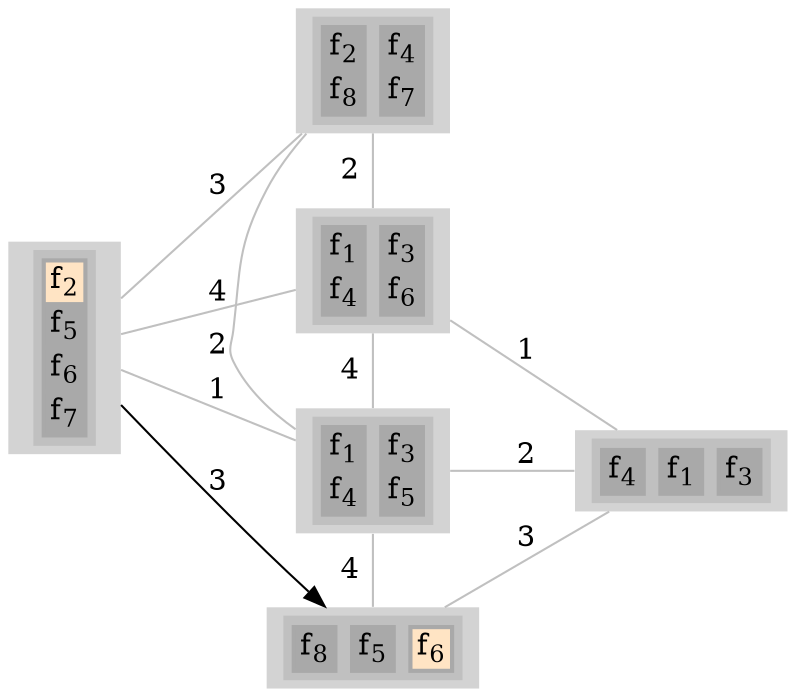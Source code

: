 digraph G
{
ranksep = "equally"
rankdir = LR
node [shape=none]
{rank = same; 1; };
{rank = same; 2; 3; 5; 6; };
{rank = same; 4; };
1[style=filled
label=<
<TABLE BORDER="0" BGCOLOR="grey">
<TR>
<TD>
<TABLE BORDER="0" BGCOLOR="darkgrey">
<TR><TD PORT="f2" BGCOLOR="bisque">f<SUB>2</SUB></TD></TR>
<TR><TD PORT="f5" BGCOLOR="darkgrey">f<SUB>5</SUB></TD></TR>
<TR><TD PORT="f6" BGCOLOR="darkgrey">f<SUB>6</SUB></TD></TR>
<TR><TD PORT="f7" BGCOLOR="darkgrey">f<SUB>7</SUB></TD></TR>
</TABLE>
</TD>
</TR>
</TABLE>>]

6[style=filled
label=<
<TABLE BORDER="0" BGCOLOR="grey">
<TR>
<TD>
<TABLE BORDER="0" BGCOLOR="darkgrey">
<TR><TD PORT="f8" BGCOLOR="darkgrey">f<SUB>8</SUB></TD></TR>
</TABLE>
</TD>
<TD>
<TABLE BORDER="0" BGCOLOR="darkgrey">
<TR><TD PORT="f5" BGCOLOR="darkgrey">f<SUB>5</SUB></TD></TR>
</TABLE>
</TD>
<TD>
<TABLE BORDER="0" BGCOLOR="darkgrey">
<TR><TD PORT="f6" BGCOLOR="bisque">f<SUB>6</SUB></TD></TR>
</TABLE>
</TD>
</TR>
</TABLE>>]

2[style=filled
label=<
<TABLE BORDER="0" BGCOLOR="grey">
<TR>
<TD>
<TABLE BORDER="0" BGCOLOR="darkgrey">
<TR><TD PORT="f2" BGCOLOR="darkgrey">f<SUB>2</SUB></TD></TR>
<TR><TD PORT="f8" BGCOLOR="darkgrey">f<SUB>8</SUB></TD></TR>
</TABLE>
</TD>
<TD>
<TABLE BORDER="0" BGCOLOR="darkgrey">
<TR><TD PORT="f4" BGCOLOR="darkgrey">f<SUB>4</SUB></TD></TR>
<TR><TD PORT="f7" BGCOLOR="darkgrey">f<SUB>7</SUB></TD></TR>
</TABLE>
</TD>
</TR>
</TABLE>>]

3[style=filled
label=<
<TABLE BORDER="0" BGCOLOR="grey">
<TR>
<TD>
<TABLE BORDER="0" BGCOLOR="darkgrey">
<TR><TD PORT="f1" BGCOLOR="darkgrey">f<SUB>1</SUB></TD></TR>
<TR><TD PORT="f4" BGCOLOR="darkgrey">f<SUB>4</SUB></TD></TR>
</TABLE>
</TD>
<TD>
<TABLE BORDER="0" BGCOLOR="darkgrey">
<TR><TD PORT="f3" BGCOLOR="darkgrey">f<SUB>3</SUB></TD></TR>
<TR><TD PORT="f6" BGCOLOR="darkgrey">f<SUB>6</SUB></TD></TR>
</TABLE>
</TD>
</TR>
</TABLE>>]

5[style=filled
label=<
<TABLE BORDER="0" BGCOLOR="grey">
<TR>
<TD>
<TABLE BORDER="0" BGCOLOR="darkgrey">
<TR><TD PORT="f1" BGCOLOR="darkgrey">f<SUB>1</SUB></TD></TR>
<TR><TD PORT="f4" BGCOLOR="darkgrey">f<SUB>4</SUB></TD></TR>
</TABLE>
</TD>
<TD>
<TABLE BORDER="0" BGCOLOR="darkgrey">
<TR><TD PORT="f3" BGCOLOR="darkgrey">f<SUB>3</SUB></TD></TR>
<TR><TD PORT="f5" BGCOLOR="darkgrey">f<SUB>5</SUB></TD></TR>
</TABLE>
</TD>
</TR>
</TABLE>>]

4[style=filled
label=<
<TABLE BORDER="0" BGCOLOR="grey">
<TR>
<TD>
<TABLE BORDER="0" BGCOLOR="darkgrey">
<TR><TD PORT="f4" BGCOLOR="darkgrey">f<SUB>4</SUB></TD></TR>
</TABLE>
</TD>
<TD>
<TABLE BORDER="0" BGCOLOR="darkgrey">
<TR><TD PORT="f1" BGCOLOR="darkgrey">f<SUB>1</SUB></TD></TR>
</TABLE>
</TD>
<TD>
<TABLE BORDER="0" BGCOLOR="darkgrey">
<TR><TD PORT="f3" BGCOLOR="darkgrey">f<SUB>3</SUB></TD></TR>
</TABLE>
</TD>
</TR>
</TABLE>>]

1 -> 6[label="3" color="black"]
1 -> 2[label="3" color="grey" dir = none]
1 -> 3[label="4" color="grey" dir = none]
1 -> 5[label="1" color="grey" dir = none]
2 -> 3[label="2" color="grey" dir = none]
2 -> 5[label="2" color="grey" dir = none]
3 -> 4[label="1" color="grey" dir = none]
3 -> 5[label="4" color="grey" dir = none]
4 -> 5[label="2" color="grey" dir = none]
4 -> 6[label="3" color="grey" dir = none]
5 -> 6[label="4" color="grey" dir = none]
}